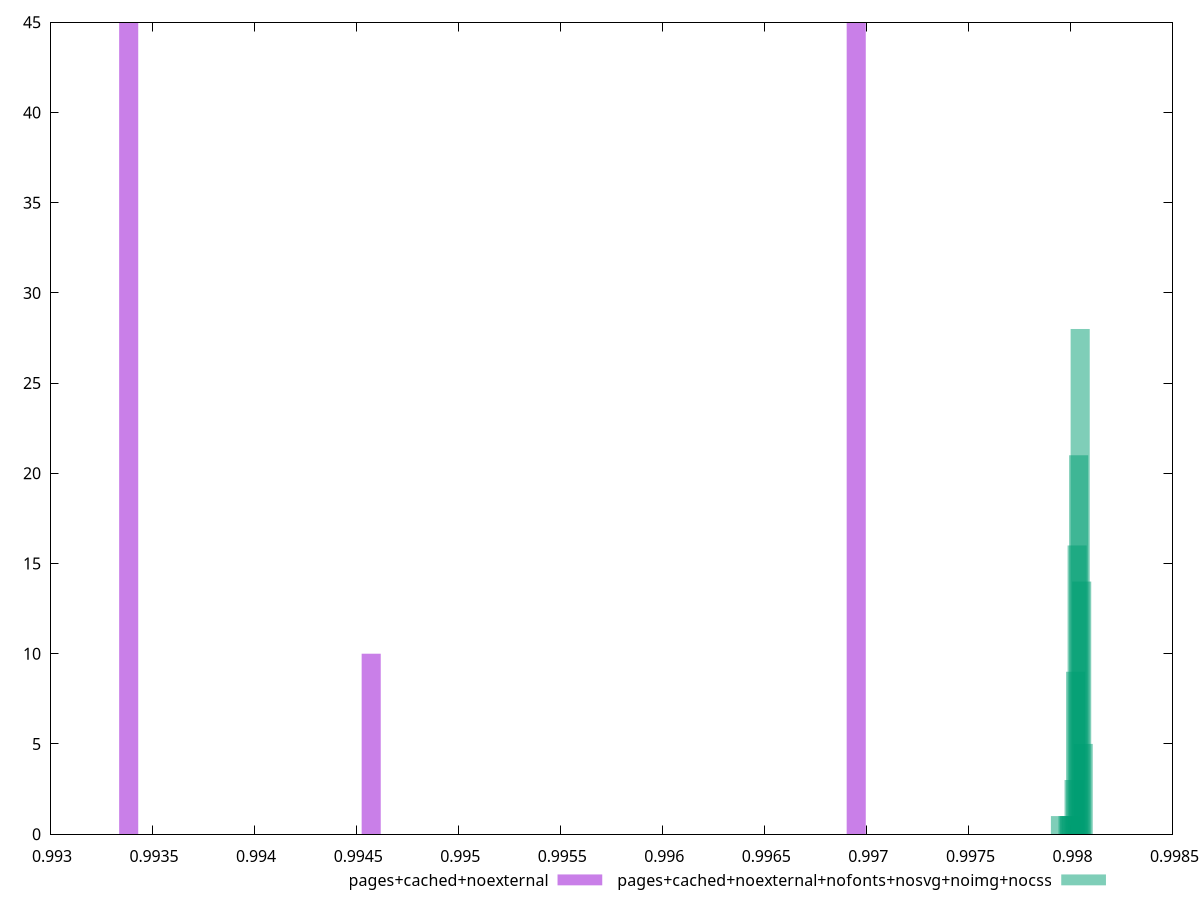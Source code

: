 $_pagesCachedNoexternal <<EOF
0.9969503166235081 45
0.9933855359919579 45
0.9945737962024747 10
EOF
$_pagesCachedNoexternalNofontsNosvgNoimgNocss <<EOF
0.9980476144299133 28
0.9980401807923385 21
0.9980253135171889 9
0.998055048067488 14
0.9980327471547636 16
0.9980030126044644 1
0.9979881453293149 1
0.9979509771414409 1
0.9980624817050628 5
0.9980178798796141 3
0.9979955789668897 1
EOF
set key outside below
set terminal pngcairo
set output "report_00004_2020-11-02T20-21-41.718Z/interactive/interactive_pages+cached+noexternal_pages+cached+noexternal+nofonts+nosvg+noimg+nocss+hist.png"
set boxwidth 0.00009353891426209904
set style fill transparent solid 0.5 noborder
set yrange [0:45]
plot $_pagesCachedNoexternal title "pages+cached+noexternal" with boxes ,$_pagesCachedNoexternalNofontsNosvgNoimgNocss title "pages+cached+noexternal+nofonts+nosvg+noimg+nocss" with boxes ,